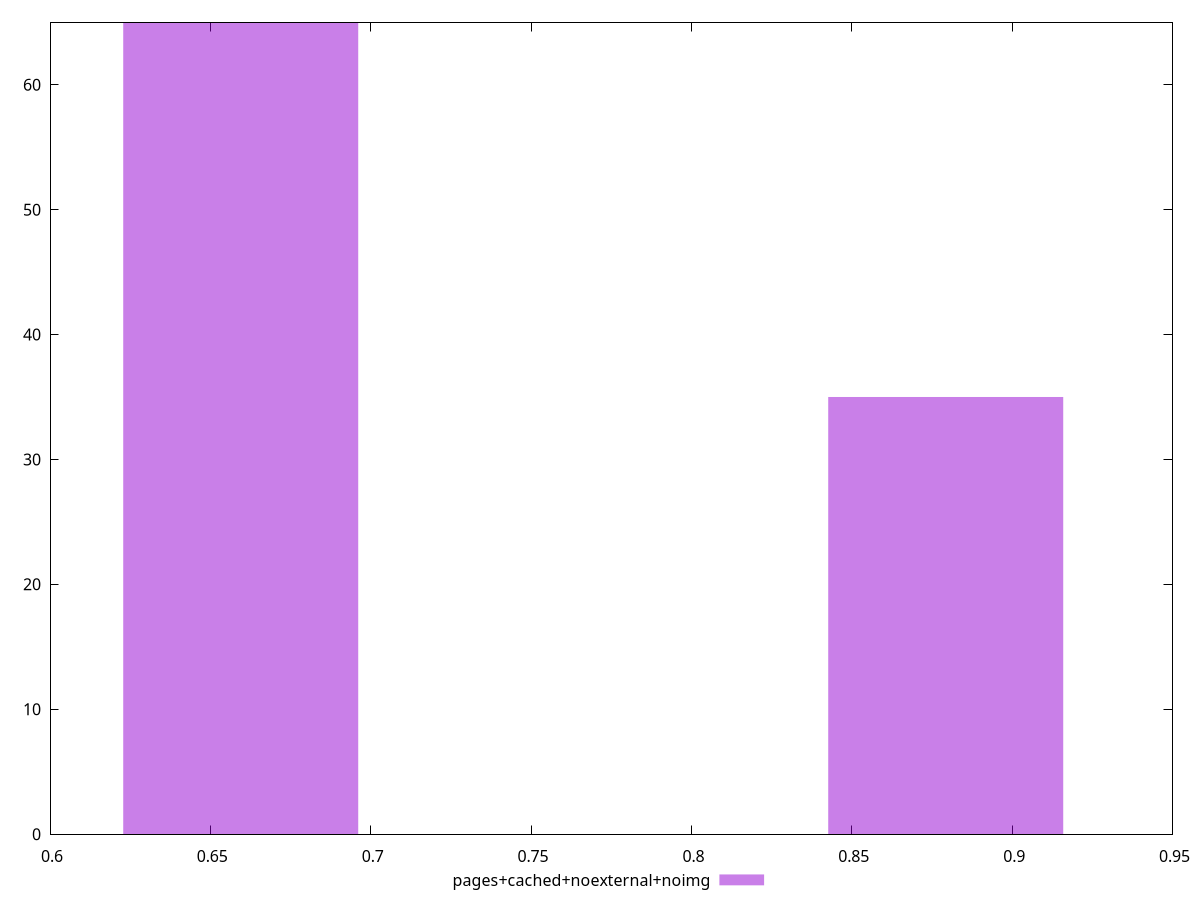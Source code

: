 $_pagesCachedNoexternalNoimg <<EOF
0.8792907782801297 35
0.6594680837100972 65
EOF
set key outside below
set terminal pngcairo
set output "report_00006_2020-11-02T20-21-41.718Z/render-blocking-resources/pages+cached+noexternal+noimg//hist.png"
set yrange [0:65]
set boxwidth 0.07327423152334414
set style fill transparent solid 0.5 noborder
plot $_pagesCachedNoexternalNoimg title "pages+cached+noexternal+noimg" with boxes ,